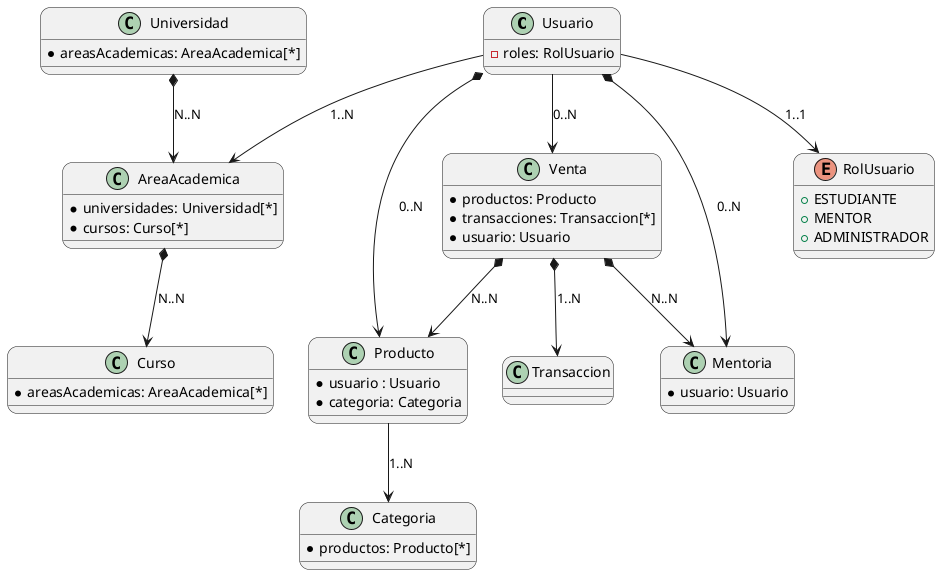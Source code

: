 @startuml domain-model-takya
skinparam roundcorner 20
' skinparam Dpi 500
' skinparam linetype ortho
!define ZERO_TO_ONE 0..1
!define ZERO_TO_MANY 0..N
!define ONE_TO_ONE 1..1
!define ONE_TO_TWO 1..2
!define ONE_TO_MANY 1..N
!define MANY_TO_MANY N..N
!define EMPTY ""

!define compositionRelation(all, part, cardinality) all *--> part: cardinality

!define associationRelation(client, server, cardinality) client --> server: cardinality

!define aggregationRelation(whole, part, cardinality) whole o--> part: cardinality

!define useRelation(user, used, cardinality) user ..> used: cardinality

!define inheritanceRelation(child, parent, cardinality) child <|-- parent: cardinality

class Usuario {
  - roles: RolUsuario
}

class AreaAcademica {
  * universidades: Universidad[*]
  * cursos: Curso[*]
}

class Universidad {
  * areasAcademicas: AreaAcademica[*]
}

class Curso {
  * areasAcademicas: AreaAcademica[*]
}

class Venta {
  * productos: Producto
  * transacciones: Transaccion[*]
  * usuario: Usuario
}

class Producto {
  * usuario : Usuario
  * categoria: Categoria
}

class Categoria {
  * productos: Producto[*]
}

class Mentoria {
  * usuario: Usuario
}

class Transaccion {
}

enum RolUsuario {
  + ESTUDIANTE
  + MENTOR
  + ADMINISTRADOR
}

associationRelation(Usuario, RolUsuario, ONE_TO_ONE)
associationRelation(Usuario, AreaAcademica, ONE_TO_MANY)
associationRelation(Producto, Categoria, ONE_TO_MANY)
associationRelation(Usuario, Venta, ZERO_TO_MANY)

compositionRelation(Universidad, AreaAcademica, MANY_TO_MANY)
compositionRelation(AreaAcademica, Curso, MANY_TO_MANY)
compositionRelation(Venta, Producto, MANY_TO_MANY)
compositionRelation(Venta, Transaccion, ONE_TO_MANY)
compositionRelation(Usuario, Mentoria, ZERO_TO_MANY)
compositionRelation(Venta, Mentoria, MANY_TO_MANY)
compositionRelation(Usuario, Producto, ZERO_TO_MANY)

@enduml